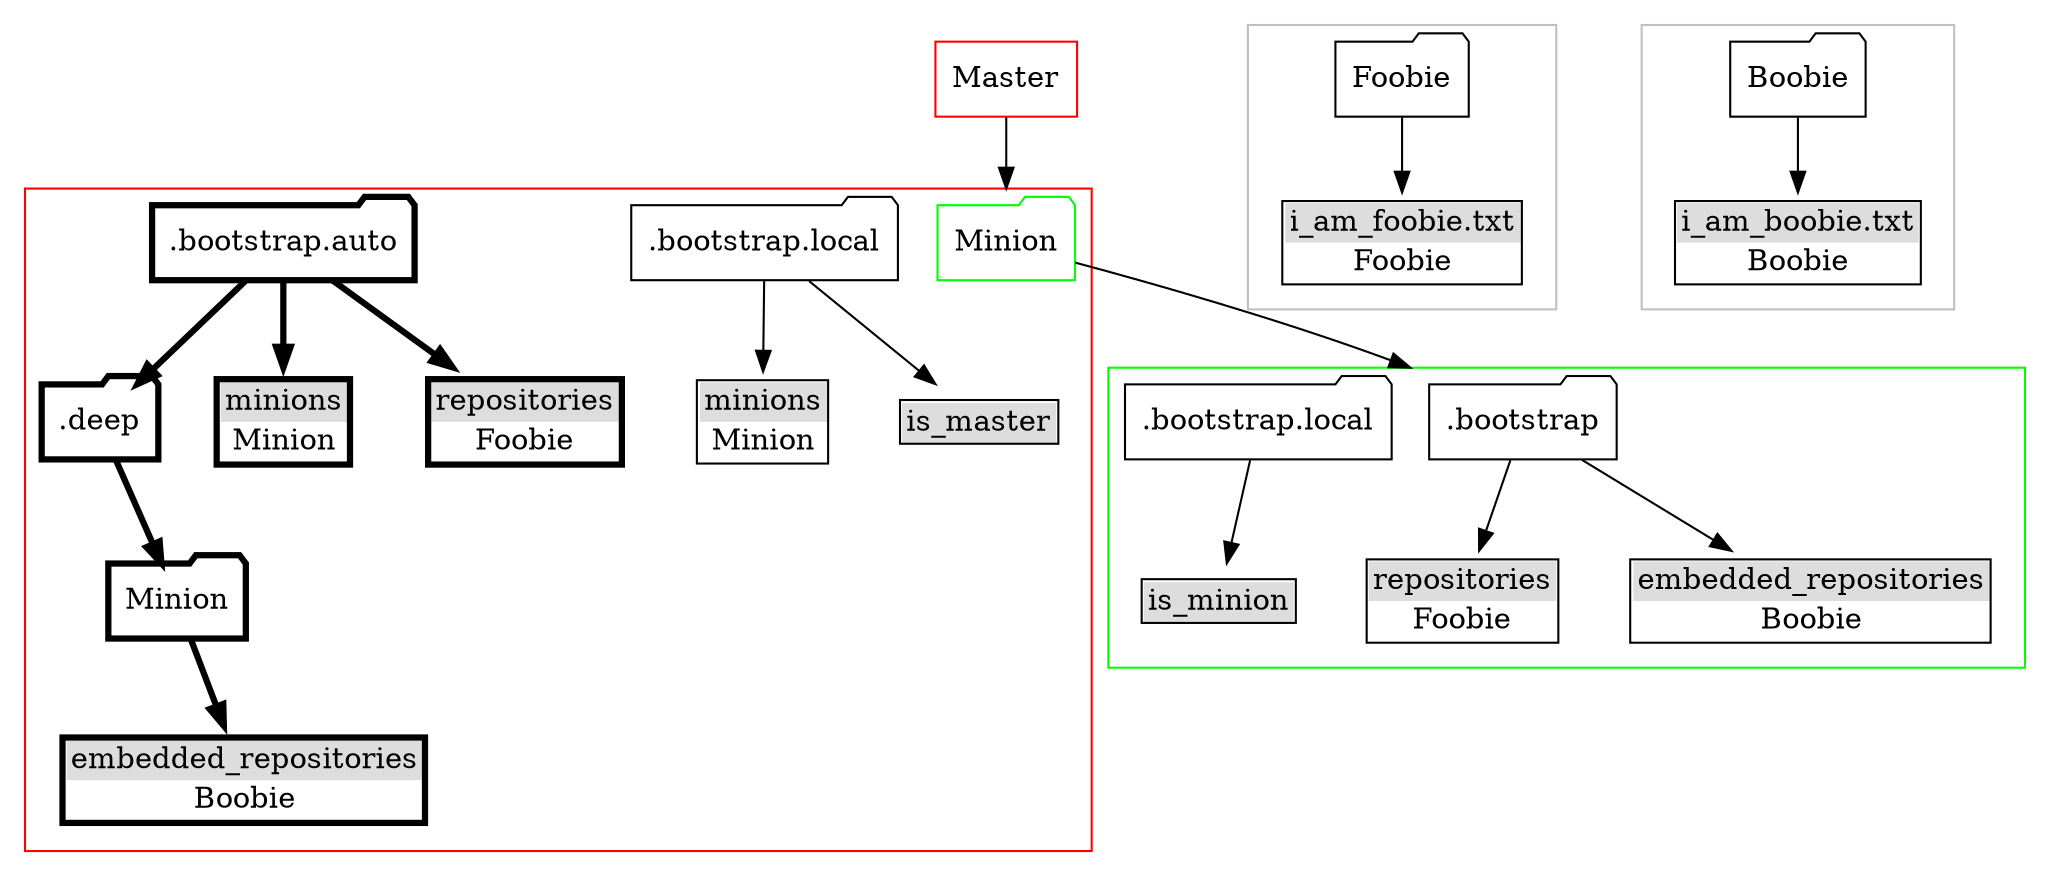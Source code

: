 digraph pic  {
  compound=true;
   node [shape= record];

   "1_Master"  [ label="Master", color="red" ]

   node [shape= "folder" ]

   "1_Master" -> "2_Minion"          [lhead=cluster_0];
   "2_Minion" -> "Minion#.bootstrap" [lhead=cluster_1];


   subgraph cluster_0 {
      color="red"
      node [shape= folder];

      "2_Minion"  [ label="Minion", color="green" ]

      "Master#.bootstrap.local" [ label=".bootstrap.local"]
      "Master#.bootstrap.local" -> "Master#minions"
      "Master#.bootstrap.local" -> "Master#is_master"

      "Master#is_master" [ shape="none", label=< <TABLE BORDER="1" CELLBORDER="0" CELLSPACING="0">
<TR><TD bgcolor="#DDDDDD">is_master</TD></TR>
</TABLE>>];

      "Master#minions"        [ shape="none", label=< <TABLE BORDER="1" CELLBORDER="0" CELLSPACING="0">
<TR><TD bgcolor="#DDDDDD">minions</TD></TR>
<TR><TD PORT="a1">Minion</TD></TR>
</TABLE>>];

      "Master#.bootstrap.auto" [ label=".bootstrap.auto", penwidth="3" ]
      "Master#.bootstrap.auto" -> "Master#.bootstrap.auto/.deep" [ penwidth="3" ]
      "Master#.bootstrap.auto" -> "Master#.bootstrap.auto/minions" [ penwidth="3" ]
      "Master#.bootstrap.auto" -> "Master#.bootstrap.auto/repositories" [ penwidth="3" ]

      "Master#.bootstrap.auto/minions"   [ shape="none", label=< <TABLE BORDER="3" CELLBORDER="0" CELLSPACING="0">
<TR><TD bgcolor="#DDDDDD">minions</TD></TR>
<TR><TD PORT="a2">Minion</TD></TR>
</TABLE>>];

      "Master#.bootstrap.auto/repositories"   [ shape="none", label=< <TABLE BORDER="3" CELLBORDER="0" CELLSPACING="0">
<TR><TD bgcolor="#DDDDDD">repositories</TD></TR>
<TR><TD PORT="a3">Foobie</TD></TR>
</TABLE>>];

      "Master#.bootstrap.auto/.deep"        [ label=".deep", penwidth="3" ]
      "Master#.bootstrap.auto/.deep/Minion" [ label="Minion", penwidth="3" ]

      "Master#.bootstrap.auto/.deep" -> "Master#.bootstrap.auto/.deep/Minion" [ penwidth="3" ]
      "Master#.bootstrap.auto/.deep/Minion" -> "Master#.bootstrap.auto/.deep/Minion/embedded_repositories" [ penwidth="3" ]

      "Master#.bootstrap.auto/.deep/Minion/embedded_repositories"    [ shape="none", label=< <TABLE BORDER="3" CELLBORDER="0" CELLSPACING="0">
<TR><TD bgcolor="#DDDDDD">embedded_repositories</TD></TR>
<TR><TD PORT="f4">Boobie</TD></TR>
</TABLE>>];

   }


   subgraph cluster_1 {
      color="green"
      node [shape= folder];

      "Minion#.bootstrap"    -> "Minion#repositories"
      "Minion#.bootstrap"    -> "Minion#embedded_repositories"

      "Minion#.bootstrap"  [ label = ".bootstrap"]

      "Minion#repositories"        [ shape="none", label=< <TABLE BORDER="1" CELLBORDER="0" CELLSPACING="0">
<TR><TD bgcolor="#DDDDDD">repositories</TD></TR>
<TR><TD PORT="f3">Foobie</TD></TR>
</TABLE>>];

      "Minion#embedded_repositories"   [ shape="none", label=< <TABLE BORDER="1" CELLBORDER="0" CELLSPACING="0">
<TR><TD bgcolor="#DDDDDD">embedded_repositories</TD></TR>
<TR><TD PORT="f4">Boobie</TD></TR>
</TABLE>>];

      "Minion#.bootstrap.local" -> "Minion#is_minion"
      "Minion#.bootstrap.local"         [ label = ".bootstrap.local"]

      "Minion#is_minion" [ shape="none", label=< <TABLE BORDER="1" CELLBORDER="0" CELLSPACING="0">
<TR><TD bgcolor="#DDDDDD">is_minion</TD></TR>
</TABLE>>];
   }

   subgraph cluster_2 {
      color="gray"
      node [shape= folder];

      "Foobie"  [ label = "Foobie"]
      "Foobie" -> "Foobie#i_am_foobie"

      "Foobie#i_am_foobie" [ shape="none", label=< <TABLE BORDER="1" CELLBORDER="0" CELLSPACING="0">
<TR><TD bgcolor="#DDDDDD">i_am_foobie.txt</TD></TR>
<TR><TD PORT="f5">Foobie</TD></TR>
</TABLE>>];
   }

   subgraph cluster_3 {
      color="gray"
      node [shape= folder];

      "Boobie"  [ label = "Boobie"]
      "Boobie" -> "Boobie#i_am_boobie"

      "Boobie#i_am_boobie" [ shape="none", label=< <TABLE BORDER="1" CELLBORDER="0" CELLSPACING="0">
<TR><TD bgcolor="#DDDDDD">i_am_boobie.txt</TD></TR>
<TR><TD PORT="f6">Boobie</TD></TR>
</TABLE>>];
   }
}